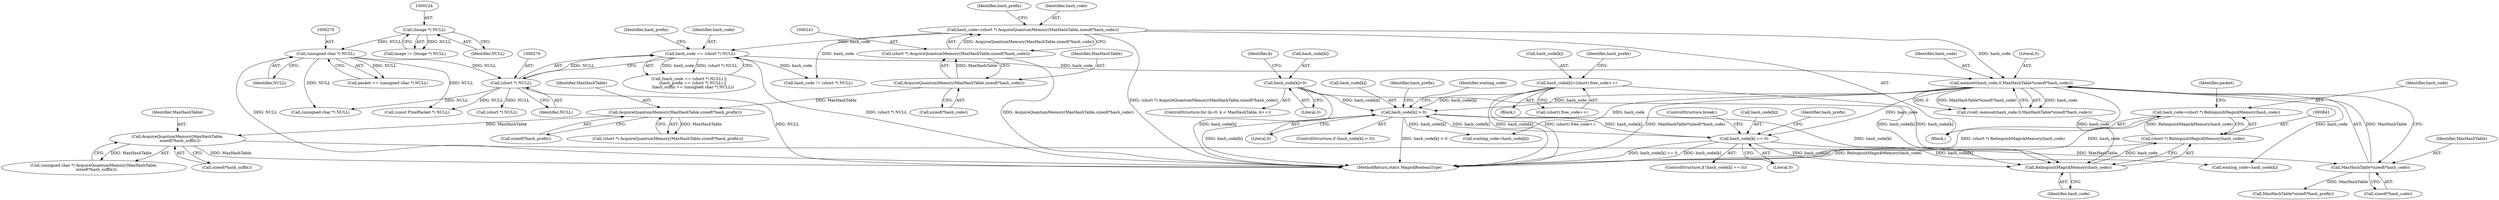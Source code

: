 digraph "0_ImageMagick6_19651f3db63fa1511ed83a348c4c82fa553f8d01@pointer" {
"1000838" [label="(Call,hash_code=(short *) RelinquishMagickMemory(hash_code))"];
"1000840" [label="(Call,(short *) RelinquishMagickMemory(hash_code))"];
"1000842" [label="(Call,RelinquishMagickMemory(hash_code))"];
"1000352" [label="(Call,memset(hash_code,0,MaxHashTable*sizeof(*hash_code)))"];
"1000238" [label="(Call,hash_code=(short *) AcquireQuantumMemory(MaxHashTable,sizeof(*hash_code)))"];
"1000240" [label="(Call,(short *) AcquireQuantumMemory(MaxHashTable,sizeof(*hash_code)))"];
"1000242" [label="(Call,AcquireQuantumMemory(MaxHashTable,sizeof(*hash_code)))"];
"1000273" [label="(Call,hash_code == (short *) NULL)"];
"1000275" [label="(Call,(short *) NULL)"];
"1000269" [label="(Call,(unsigned char *) NULL)"];
"1000223" [label="(Call,(Image *) NULL)"];
"1000355" [label="(Call,MaxHashTable*sizeof(*hash_code))"];
"1000260" [label="(Call,AcquireQuantumMemory(MaxHashTable,\n    sizeof(*hash_suffix)))"];
"1000251" [label="(Call,AcquireQuantumMemory(MaxHashTable,sizeof(*hash_prefix)))"];
"1000634" [label="(Call,hash_code[k]=(short) free_code++)"];
"1000665" [label="(Call,hash_code[k]=0)"];
"1000543" [label="(Call,hash_code[k] > 0)"];
"1000592" [label="(Call,hash_code[k] == 0)"];
"1000116" [label="(Block,)"];
"1000258" [label="(Call,(unsigned char *) AcquireQuantumMemory(MaxHashTable,\n    sizeof(*hash_suffix)))"];
"1000596" [label="(Literal,0)"];
"1000267" [label="(Call,packet == (unsigned char *) NULL)"];
"1000564" [label="(Call,waiting_code=hash_code[k])"];
"1000613" [label="(Call,waiting_code=hash_code[k])"];
"1000669" [label="(Literal,0)"];
"1000239" [label="(Identifier,hash_code)"];
"1000275" [label="(Call,(short *) NULL)"];
"1000280" [label="(Identifier,hash_prefix)"];
"1000592" [label="(Call,hash_code[k] == 0)"];
"1000277" [label="(Identifier,NULL)"];
"1000544" [label="(Call,hash_code[k])"];
"1000597" [label="(ControlStructure,break;)"];
"1000542" [label="(ControlStructure,if (hash_code[k] > 0))"];
"1000252" [label="(Identifier,MaxHashTable)"];
"1000840" [label="(Call,(short *) RelinquishMagickMemory(hash_code))"];
"1000253" [label="(Call,sizeof(*hash_prefix))"];
"1000354" [label="(Literal,0)"];
"1000638" [label="(Call,(short) free_code++)"];
"1000591" [label="(ControlStructure,if (hash_code[k] == 0))"];
"1000357" [label="(Call,sizeof(*hash_code))"];
"1000251" [label="(Call,AcquireQuantumMemory(MaxHashTable,sizeof(*hash_prefix)))"];
"1000261" [label="(Identifier,MaxHashTable)"];
"1000644" [label="(Identifier,hash_prefix)"];
"1000839" [label="(Identifier,hash_code)"];
"1000852" [label="(MethodReturn,static MagickBooleanType)"];
"1000240" [label="(Call,(short *) AcquireQuantumMemory(MaxHashTable,sizeof(*hash_code)))"];
"1000272" [label="(Call,(hash_code == (short *) NULL) ||\n      (hash_prefix == (short *) NULL) ||\n      (hash_suffix == (unsigned char *) NULL))"];
"1000269" [label="(Call,(unsigned char *) NULL)"];
"1000547" [label="(Literal,0)"];
"1000281" [label="(Call,(short *) NULL)"];
"1000248" [label="(Identifier,hash_prefix)"];
"1000666" [label="(Call,hash_code[k])"];
"1000244" [label="(Call,sizeof(*hash_code))"];
"1000249" [label="(Call,(short *) AcquireQuantumMemory(MaxHashTable,sizeof(*hash_prefix)))"];
"1000845" [label="(Identifier,packet)"];
"1000593" [label="(Call,hash_code[k])"];
"1000273" [label="(Call,hash_code == (short *) NULL)"];
"1000356" [label="(Identifier,MaxHashTable)"];
"1000221" [label="(Call,image != (Image *) NULL)"];
"1000260" [label="(Call,AcquireQuantumMemory(MaxHashTable,\n    sizeof(*hash_suffix)))"];
"1000352" [label="(Call,memset(hash_code,0,MaxHashTable*sizeof(*hash_code)))"];
"1000242" [label="(Call,AcquireQuantumMemory(MaxHashTable,sizeof(*hash_code)))"];
"1000553" [label="(Identifier,hash_prefix)"];
"1000843" [label="(Identifier,hash_code)"];
"1000271" [label="(Identifier,NULL)"];
"1000238" [label="(Call,hash_code=(short *) AcquireQuantumMemory(MaxHashTable,sizeof(*hash_code)))"];
"1000635" [label="(Call,hash_code[k])"];
"1000350" [label="(Call,(void) memset(hash_code,0,MaxHashTable*sizeof(*hash_code)))"];
"1000303" [label="(Call,hash_code != (short *) NULL)"];
"1000243" [label="(Identifier,MaxHashTable)"];
"1000293" [label="(Call,(unsigned char *) NULL)"];
"1000223" [label="(Call,(Image *) NULL)"];
"1000543" [label="(Call,hash_code[k] > 0)"];
"1000665" [label="(Call,hash_code[k]=0)"];
"1000365" [label="(Call,MaxHashTable*sizeof(*hash_prefix))"];
"1000633" [label="(Block,)"];
"1000225" [label="(Identifier,NULL)"];
"1000656" [label="(ControlStructure,for (k=0; k < MaxHashTable; k++))"];
"1000355" [label="(Call,MaxHashTable*sizeof(*hash_code))"];
"1000838" [label="(Call,hash_code=(short *) RelinquishMagickMemory(hash_code))"];
"1000664" [label="(Identifier,k)"];
"1000353" [label="(Identifier,hash_code)"];
"1000634" [label="(Call,hash_code[k]=(short) free_code++)"];
"1000842" [label="(Call,RelinquishMagickMemory(hash_code))"];
"1000262" [label="(Call,sizeof(*hash_suffix))"];
"1000602" [label="(Identifier,hash_prefix)"];
"1000628" [label="(Identifier,waiting_code)"];
"1000274" [label="(Identifier,hash_code)"];
"1000460" [label="(Call,(const PixelPacket *) NULL)"];
"1000838" -> "1000116"  [label="AST: "];
"1000838" -> "1000840"  [label="CFG: "];
"1000839" -> "1000838"  [label="AST: "];
"1000840" -> "1000838"  [label="AST: "];
"1000845" -> "1000838"  [label="CFG: "];
"1000838" -> "1000852"  [label="DDG: hash_code"];
"1000838" -> "1000852"  [label="DDG: (short *) RelinquishMagickMemory(hash_code)"];
"1000840" -> "1000838"  [label="DDG: RelinquishMagickMemory(hash_code)"];
"1000840" -> "1000842"  [label="CFG: "];
"1000841" -> "1000840"  [label="AST: "];
"1000842" -> "1000840"  [label="AST: "];
"1000840" -> "1000852"  [label="DDG: RelinquishMagickMemory(hash_code)"];
"1000842" -> "1000840"  [label="DDG: hash_code"];
"1000842" -> "1000843"  [label="CFG: "];
"1000843" -> "1000842"  [label="AST: "];
"1000352" -> "1000842"  [label="DDG: hash_code"];
"1000634" -> "1000842"  [label="DDG: hash_code[k]"];
"1000665" -> "1000842"  [label="DDG: hash_code[k]"];
"1000543" -> "1000842"  [label="DDG: hash_code[k]"];
"1000592" -> "1000842"  [label="DDG: hash_code[k]"];
"1000352" -> "1000350"  [label="AST: "];
"1000352" -> "1000355"  [label="CFG: "];
"1000353" -> "1000352"  [label="AST: "];
"1000354" -> "1000352"  [label="AST: "];
"1000355" -> "1000352"  [label="AST: "];
"1000350" -> "1000352"  [label="CFG: "];
"1000352" -> "1000852"  [label="DDG: MaxHashTable*sizeof(*hash_code)"];
"1000352" -> "1000350"  [label="DDG: hash_code"];
"1000352" -> "1000350"  [label="DDG: 0"];
"1000352" -> "1000350"  [label="DDG: MaxHashTable*sizeof(*hash_code)"];
"1000238" -> "1000352"  [label="DDG: hash_code"];
"1000273" -> "1000352"  [label="DDG: hash_code"];
"1000355" -> "1000352"  [label="DDG: MaxHashTable"];
"1000352" -> "1000543"  [label="DDG: hash_code"];
"1000352" -> "1000564"  [label="DDG: hash_code"];
"1000352" -> "1000592"  [label="DDG: hash_code"];
"1000352" -> "1000613"  [label="DDG: hash_code"];
"1000238" -> "1000116"  [label="AST: "];
"1000238" -> "1000240"  [label="CFG: "];
"1000239" -> "1000238"  [label="AST: "];
"1000240" -> "1000238"  [label="AST: "];
"1000248" -> "1000238"  [label="CFG: "];
"1000238" -> "1000852"  [label="DDG: (short *) AcquireQuantumMemory(MaxHashTable,sizeof(*hash_code))"];
"1000240" -> "1000238"  [label="DDG: AcquireQuantumMemory(MaxHashTable,sizeof(*hash_code))"];
"1000238" -> "1000273"  [label="DDG: hash_code"];
"1000238" -> "1000303"  [label="DDG: hash_code"];
"1000240" -> "1000242"  [label="CFG: "];
"1000241" -> "1000240"  [label="AST: "];
"1000242" -> "1000240"  [label="AST: "];
"1000240" -> "1000852"  [label="DDG: AcquireQuantumMemory(MaxHashTable,sizeof(*hash_code))"];
"1000242" -> "1000240"  [label="DDG: MaxHashTable"];
"1000242" -> "1000244"  [label="CFG: "];
"1000243" -> "1000242"  [label="AST: "];
"1000244" -> "1000242"  [label="AST: "];
"1000242" -> "1000251"  [label="DDG: MaxHashTable"];
"1000273" -> "1000272"  [label="AST: "];
"1000273" -> "1000275"  [label="CFG: "];
"1000274" -> "1000273"  [label="AST: "];
"1000275" -> "1000273"  [label="AST: "];
"1000280" -> "1000273"  [label="CFG: "];
"1000272" -> "1000273"  [label="CFG: "];
"1000273" -> "1000852"  [label="DDG: (short *) NULL"];
"1000273" -> "1000272"  [label="DDG: hash_code"];
"1000273" -> "1000272"  [label="DDG: (short *) NULL"];
"1000275" -> "1000273"  [label="DDG: NULL"];
"1000273" -> "1000303"  [label="DDG: hash_code"];
"1000275" -> "1000277"  [label="CFG: "];
"1000276" -> "1000275"  [label="AST: "];
"1000277" -> "1000275"  [label="AST: "];
"1000275" -> "1000852"  [label="DDG: NULL"];
"1000269" -> "1000275"  [label="DDG: NULL"];
"1000275" -> "1000281"  [label="DDG: NULL"];
"1000275" -> "1000293"  [label="DDG: NULL"];
"1000275" -> "1000460"  [label="DDG: NULL"];
"1000269" -> "1000267"  [label="AST: "];
"1000269" -> "1000271"  [label="CFG: "];
"1000270" -> "1000269"  [label="AST: "];
"1000271" -> "1000269"  [label="AST: "];
"1000267" -> "1000269"  [label="CFG: "];
"1000269" -> "1000852"  [label="DDG: NULL"];
"1000269" -> "1000267"  [label="DDG: NULL"];
"1000223" -> "1000269"  [label="DDG: NULL"];
"1000269" -> "1000293"  [label="DDG: NULL"];
"1000269" -> "1000460"  [label="DDG: NULL"];
"1000223" -> "1000221"  [label="AST: "];
"1000223" -> "1000225"  [label="CFG: "];
"1000224" -> "1000223"  [label="AST: "];
"1000225" -> "1000223"  [label="AST: "];
"1000221" -> "1000223"  [label="CFG: "];
"1000223" -> "1000221"  [label="DDG: NULL"];
"1000355" -> "1000357"  [label="CFG: "];
"1000356" -> "1000355"  [label="AST: "];
"1000357" -> "1000355"  [label="AST: "];
"1000260" -> "1000355"  [label="DDG: MaxHashTable"];
"1000355" -> "1000365"  [label="DDG: MaxHashTable"];
"1000260" -> "1000258"  [label="AST: "];
"1000260" -> "1000262"  [label="CFG: "];
"1000261" -> "1000260"  [label="AST: "];
"1000262" -> "1000260"  [label="AST: "];
"1000258" -> "1000260"  [label="CFG: "];
"1000260" -> "1000852"  [label="DDG: MaxHashTable"];
"1000260" -> "1000258"  [label="DDG: MaxHashTable"];
"1000251" -> "1000260"  [label="DDG: MaxHashTable"];
"1000251" -> "1000249"  [label="AST: "];
"1000251" -> "1000253"  [label="CFG: "];
"1000252" -> "1000251"  [label="AST: "];
"1000253" -> "1000251"  [label="AST: "];
"1000249" -> "1000251"  [label="CFG: "];
"1000251" -> "1000249"  [label="DDG: MaxHashTable"];
"1000634" -> "1000633"  [label="AST: "];
"1000634" -> "1000638"  [label="CFG: "];
"1000635" -> "1000634"  [label="AST: "];
"1000638" -> "1000634"  [label="AST: "];
"1000644" -> "1000634"  [label="CFG: "];
"1000634" -> "1000852"  [label="DDG: (short) free_code++"];
"1000634" -> "1000852"  [label="DDG: hash_code[k]"];
"1000634" -> "1000543"  [label="DDG: hash_code[k]"];
"1000665" -> "1000656"  [label="AST: "];
"1000665" -> "1000669"  [label="CFG: "];
"1000666" -> "1000665"  [label="AST: "];
"1000669" -> "1000665"  [label="AST: "];
"1000664" -> "1000665"  [label="CFG: "];
"1000665" -> "1000852"  [label="DDG: hash_code[k]"];
"1000665" -> "1000543"  [label="DDG: hash_code[k]"];
"1000543" -> "1000542"  [label="AST: "];
"1000543" -> "1000547"  [label="CFG: "];
"1000544" -> "1000543"  [label="AST: "];
"1000547" -> "1000543"  [label="AST: "];
"1000553" -> "1000543"  [label="CFG: "];
"1000628" -> "1000543"  [label="CFG: "];
"1000543" -> "1000852"  [label="DDG: hash_code[k] > 0"];
"1000543" -> "1000852"  [label="DDG: hash_code[k]"];
"1000592" -> "1000543"  [label="DDG: hash_code[k]"];
"1000543" -> "1000564"  [label="DDG: hash_code[k]"];
"1000543" -> "1000592"  [label="DDG: hash_code[k]"];
"1000592" -> "1000591"  [label="AST: "];
"1000592" -> "1000596"  [label="CFG: "];
"1000593" -> "1000592"  [label="AST: "];
"1000596" -> "1000592"  [label="AST: "];
"1000597" -> "1000592"  [label="CFG: "];
"1000602" -> "1000592"  [label="CFG: "];
"1000592" -> "1000852"  [label="DDG: hash_code[k] == 0"];
"1000592" -> "1000852"  [label="DDG: hash_code[k]"];
"1000592" -> "1000613"  [label="DDG: hash_code[k]"];
}
